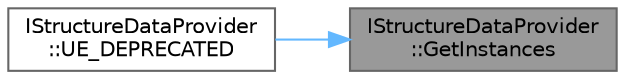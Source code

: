 digraph "IStructureDataProvider::GetInstances"
{
 // INTERACTIVE_SVG=YES
 // LATEX_PDF_SIZE
  bgcolor="transparent";
  edge [fontname=Helvetica,fontsize=10,labelfontname=Helvetica,labelfontsize=10];
  node [fontname=Helvetica,fontsize=10,shape=box,height=0.2,width=0.4];
  rankdir="RL";
  Node1 [id="Node000001",label="IStructureDataProvider\l::GetInstances",height=0.2,width=0.4,color="gray40", fillcolor="grey60", style="filled", fontcolor="black",tooltip="Returns instances to edit."];
  Node1 -> Node2 [id="edge1_Node000001_Node000002",dir="back",color="steelblue1",style="solid",tooltip=" "];
  Node2 [id="Node000002",label="IStructureDataProvider\l::UE_DEPRECATED",height=0.2,width=0.4,color="grey40", fillcolor="white", style="filled",URL="$da/dda/classIStructureDataProvider.html#aeec752a35d983fae0a3e17f8f6bad6a1",tooltip=" "];
}

